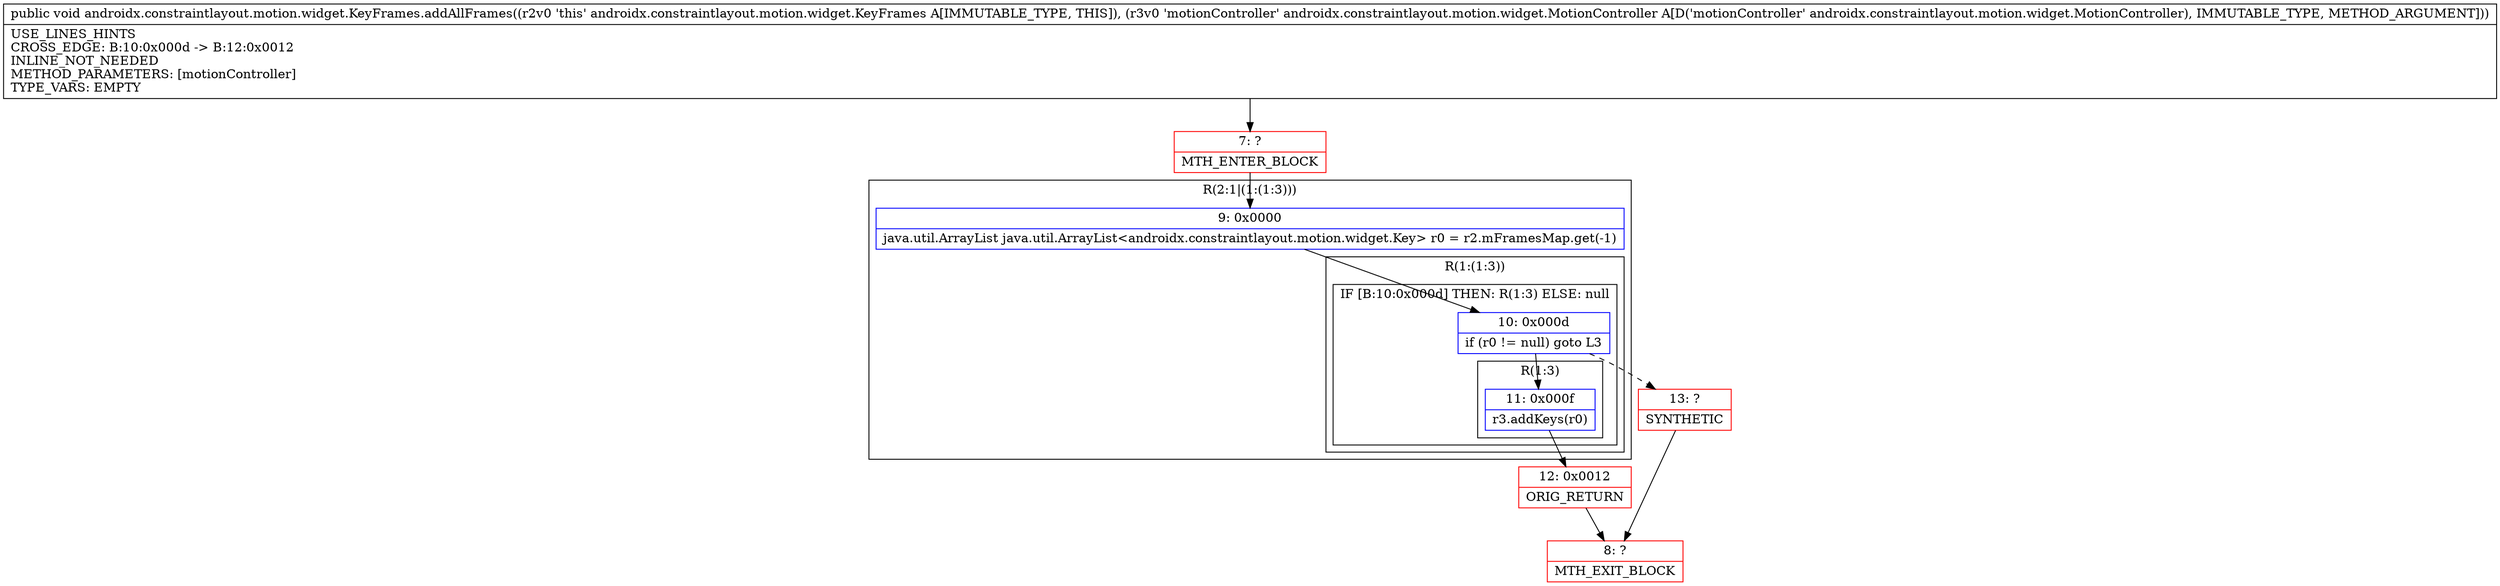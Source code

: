 digraph "CFG forandroidx.constraintlayout.motion.widget.KeyFrames.addAllFrames(Landroidx\/constraintlayout\/motion\/widget\/MotionController;)V" {
subgraph cluster_Region_1950426245 {
label = "R(2:1|(1:(1:3)))";
node [shape=record,color=blue];
Node_9 [shape=record,label="{9\:\ 0x0000|java.util.ArrayList java.util.ArrayList\<androidx.constraintlayout.motion.widget.Key\> r0 = r2.mFramesMap.get(\-1)\l}"];
subgraph cluster_Region_1870151463 {
label = "R(1:(1:3))";
node [shape=record,color=blue];
subgraph cluster_IfRegion_2061963039 {
label = "IF [B:10:0x000d] THEN: R(1:3) ELSE: null";
node [shape=record,color=blue];
Node_10 [shape=record,label="{10\:\ 0x000d|if (r0 != null) goto L3\l}"];
subgraph cluster_Region_820684714 {
label = "R(1:3)";
node [shape=record,color=blue];
Node_11 [shape=record,label="{11\:\ 0x000f|r3.addKeys(r0)\l}"];
}
}
}
}
Node_7 [shape=record,color=red,label="{7\:\ ?|MTH_ENTER_BLOCK\l}"];
Node_12 [shape=record,color=red,label="{12\:\ 0x0012|ORIG_RETURN\l}"];
Node_8 [shape=record,color=red,label="{8\:\ ?|MTH_EXIT_BLOCK\l}"];
Node_13 [shape=record,color=red,label="{13\:\ ?|SYNTHETIC\l}"];
MethodNode[shape=record,label="{public void androidx.constraintlayout.motion.widget.KeyFrames.addAllFrames((r2v0 'this' androidx.constraintlayout.motion.widget.KeyFrames A[IMMUTABLE_TYPE, THIS]), (r3v0 'motionController' androidx.constraintlayout.motion.widget.MotionController A[D('motionController' androidx.constraintlayout.motion.widget.MotionController), IMMUTABLE_TYPE, METHOD_ARGUMENT]))  | USE_LINES_HINTS\lCROSS_EDGE: B:10:0x000d \-\> B:12:0x0012\lINLINE_NOT_NEEDED\lMETHOD_PARAMETERS: [motionController]\lTYPE_VARS: EMPTY\l}"];
MethodNode -> Node_7;Node_9 -> Node_10;
Node_10 -> Node_11;
Node_10 -> Node_13[style=dashed];
Node_11 -> Node_12;
Node_7 -> Node_9;
Node_12 -> Node_8;
Node_13 -> Node_8;
}

